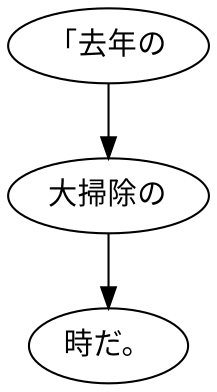digraph graph246 {
	node0 [label="「去年の"];
	node1 [label="大掃除の"];
	node2 [label="時だ。"];
	node0 -> node1;
	node1 -> node2;
}
